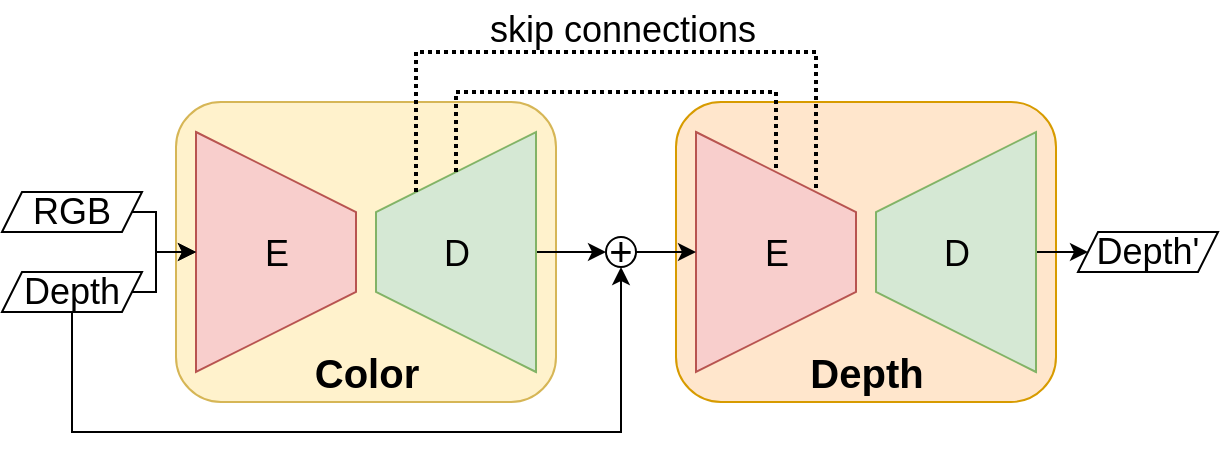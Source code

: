 <mxfile version="20.0.1" type="github">
  <diagram id="bWRVeczF5u0aCZECB4ML" name="Page-1">
    <mxGraphModel dx="1314" dy="768" grid="1" gridSize="10" guides="1" tooltips="1" connect="1" arrows="1" fold="1" page="1" pageScale="1" pageWidth="850" pageHeight="1100" math="0" shadow="0">
      <root>
        <mxCell id="0" />
        <mxCell id="1" parent="0" />
        <mxCell id="ZTz_-8pqN7oCIAOsyh6T-18" value="" style="rounded=1;whiteSpace=wrap;html=1;fillColor=#ffe6cc;strokeColor=#d79b00;" vertex="1" parent="1">
          <mxGeometry x="460" y="155" width="190" height="150" as="geometry" />
        </mxCell>
        <mxCell id="ZTz_-8pqN7oCIAOsyh6T-17" value="" style="rounded=1;whiteSpace=wrap;html=1;fillColor=#fff2cc;strokeColor=#d6b656;" vertex="1" parent="1">
          <mxGeometry x="210" y="155" width="190" height="150" as="geometry" />
        </mxCell>
        <mxCell id="ZTz_-8pqN7oCIAOsyh6T-1" value="" style="shape=trapezoid;perimeter=trapezoidPerimeter;whiteSpace=wrap;html=1;fixedSize=1;rotation=90;size=40;fillColor=#f8cecc;strokeColor=#b85450;" vertex="1" parent="1">
          <mxGeometry x="200" y="190" width="120" height="80" as="geometry" />
        </mxCell>
        <mxCell id="ZTz_-8pqN7oCIAOsyh6T-7" value="" style="shape=trapezoid;perimeter=trapezoidPerimeter;whiteSpace=wrap;html=1;fixedSize=1;rotation=90;size=40;fillColor=#f8cecc;strokeColor=#b85450;" vertex="1" parent="1">
          <mxGeometry x="450" y="190" width="120" height="80" as="geometry" />
        </mxCell>
        <mxCell id="ZTz_-8pqN7oCIAOsyh6T-36" style="edgeStyle=orthogonalEdgeStyle;rounded=0;orthogonalLoop=1;jettySize=auto;html=1;entryX=0;entryY=0.5;entryDx=0;entryDy=0;fontSize=20;endArrow=classic;endFill=1;" edge="1" parent="1" source="ZTz_-8pqN7oCIAOsyh6T-8" target="ZTz_-8pqN7oCIAOsyh6T-34">
          <mxGeometry relative="1" as="geometry" />
        </mxCell>
        <mxCell id="ZTz_-8pqN7oCIAOsyh6T-8" value="" style="shape=trapezoid;perimeter=trapezoidPerimeter;whiteSpace=wrap;html=1;fixedSize=1;rotation=-90;size=40;fillColor=#d5e8d4;strokeColor=#82b366;" vertex="1" parent="1">
          <mxGeometry x="290" y="190" width="120" height="80" as="geometry" />
        </mxCell>
        <mxCell id="ZTz_-8pqN7oCIAOsyh6T-39" style="edgeStyle=orthogonalEdgeStyle;rounded=0;orthogonalLoop=1;jettySize=auto;html=1;fontSize=20;endArrow=classic;endFill=1;" edge="1" parent="1" source="ZTz_-8pqN7oCIAOsyh6T-9" target="ZTz_-8pqN7oCIAOsyh6T-33">
          <mxGeometry relative="1" as="geometry" />
        </mxCell>
        <mxCell id="ZTz_-8pqN7oCIAOsyh6T-9" value="" style="shape=trapezoid;perimeter=trapezoidPerimeter;whiteSpace=wrap;html=1;fixedSize=1;rotation=-90;size=40;fillColor=#d5e8d4;strokeColor=#82b366;" vertex="1" parent="1">
          <mxGeometry x="540" y="190" width="120" height="80" as="geometry" />
        </mxCell>
        <mxCell id="ZTz_-8pqN7oCIAOsyh6T-12" style="edgeStyle=orthogonalEdgeStyle;rounded=0;orthogonalLoop=1;jettySize=auto;html=1;entryX=0.5;entryY=1;entryDx=0;entryDy=0;" edge="1" parent="1" source="ZTz_-8pqN7oCIAOsyh6T-10" target="ZTz_-8pqN7oCIAOsyh6T-1">
          <mxGeometry relative="1" as="geometry">
            <Array as="points">
              <mxPoint x="200" y="210" />
              <mxPoint x="200" y="230" />
            </Array>
          </mxGeometry>
        </mxCell>
        <mxCell id="ZTz_-8pqN7oCIAOsyh6T-10" value="&lt;font style=&quot;font-size: 18px;&quot;&gt;RGB&lt;/font&gt;" style="shape=parallelogram;perimeter=parallelogramPerimeter;whiteSpace=wrap;html=1;fixedSize=1;size=10.0;" vertex="1" parent="1">
          <mxGeometry x="123" y="200" width="70" height="20" as="geometry" />
        </mxCell>
        <mxCell id="ZTz_-8pqN7oCIAOsyh6T-13" style="edgeStyle=orthogonalEdgeStyle;rounded=0;orthogonalLoop=1;jettySize=auto;html=1;entryX=0.5;entryY=1;entryDx=0;entryDy=0;" edge="1" parent="1" source="ZTz_-8pqN7oCIAOsyh6T-11" target="ZTz_-8pqN7oCIAOsyh6T-1">
          <mxGeometry relative="1" as="geometry">
            <Array as="points">
              <mxPoint x="200" y="250" />
              <mxPoint x="200" y="230" />
            </Array>
          </mxGeometry>
        </mxCell>
        <mxCell id="ZTz_-8pqN7oCIAOsyh6T-38" style="edgeStyle=orthogonalEdgeStyle;rounded=0;orthogonalLoop=1;jettySize=auto;html=1;entryX=0.5;entryY=1;entryDx=0;entryDy=0;fontSize=20;endArrow=classic;endFill=1;" edge="1" parent="1" source="ZTz_-8pqN7oCIAOsyh6T-11" target="ZTz_-8pqN7oCIAOsyh6T-34">
          <mxGeometry relative="1" as="geometry">
            <Array as="points">
              <mxPoint x="158" y="320" />
              <mxPoint x="432" y="320" />
            </Array>
          </mxGeometry>
        </mxCell>
        <mxCell id="ZTz_-8pqN7oCIAOsyh6T-11" value="&lt;font style=&quot;font-size: 18px;&quot;&gt;Depth&lt;/font&gt;" style="shape=parallelogram;perimeter=parallelogramPerimeter;whiteSpace=wrap;html=1;fixedSize=1;size=10.0;" vertex="1" parent="1">
          <mxGeometry x="123" y="240" width="70" height="20" as="geometry" />
        </mxCell>
        <mxCell id="ZTz_-8pqN7oCIAOsyh6T-21" value="&lt;b&gt;&lt;font style=&quot;font-size: 20px;&quot;&gt;Color&lt;/font&gt;&lt;/b&gt;" style="text;html=1;align=center;verticalAlign=middle;resizable=0;points=[];autosize=1;strokeColor=none;fillColor=none;" vertex="1" parent="1">
          <mxGeometry x="270" y="280" width="70" height="20" as="geometry" />
        </mxCell>
        <mxCell id="ZTz_-8pqN7oCIAOsyh6T-22" value="&lt;b&gt;&lt;font style=&quot;font-size: 20px;&quot;&gt;Depth&lt;/font&gt;&lt;/b&gt;" style="text;html=1;align=center;verticalAlign=middle;resizable=0;points=[];autosize=1;strokeColor=none;fillColor=none;" vertex="1" parent="1">
          <mxGeometry x="520" y="280" width="70" height="20" as="geometry" />
        </mxCell>
        <mxCell id="ZTz_-8pqN7oCIAOsyh6T-23" value="&lt;font style=&quot;font-size: 18px;&quot;&gt;E&lt;/font&gt;" style="text;html=1;align=center;verticalAlign=middle;resizable=0;points=[];autosize=1;strokeColor=none;fillColor=none;fontSize=20;" vertex="1" parent="1">
          <mxGeometry x="245" y="215" width="30" height="30" as="geometry" />
        </mxCell>
        <mxCell id="ZTz_-8pqN7oCIAOsyh6T-24" value="&lt;font style=&quot;font-size: 18px;&quot;&gt;D&lt;/font&gt;" style="text;html=1;align=center;verticalAlign=middle;resizable=0;points=[];autosize=1;strokeColor=none;fillColor=none;fontSize=20;" vertex="1" parent="1">
          <mxGeometry x="335" y="215" width="30" height="30" as="geometry" />
        </mxCell>
        <mxCell id="ZTz_-8pqN7oCIAOsyh6T-25" value="&lt;font style=&quot;font-size: 18px;&quot;&gt;E&lt;/font&gt;" style="text;html=1;align=center;verticalAlign=middle;resizable=0;points=[];autosize=1;strokeColor=none;fillColor=none;fontSize=20;" vertex="1" parent="1">
          <mxGeometry x="495" y="215" width="30" height="30" as="geometry" />
        </mxCell>
        <mxCell id="ZTz_-8pqN7oCIAOsyh6T-26" value="&lt;font style=&quot;font-size: 18px;&quot;&gt;D&lt;/font&gt;" style="text;html=1;align=center;verticalAlign=middle;resizable=0;points=[];autosize=1;strokeColor=none;fillColor=none;fontSize=20;" vertex="1" parent="1">
          <mxGeometry x="585" y="215" width="30" height="30" as="geometry" />
        </mxCell>
        <mxCell id="ZTz_-8pqN7oCIAOsyh6T-29" value="" style="endArrow=none;dashed=1;html=1;dashPattern=1 1;strokeWidth=2;rounded=0;fontSize=18;exitX=1;exitY=0;exitDx=0;exitDy=0;" edge="1" parent="1" source="ZTz_-8pqN7oCIAOsyh6T-8">
          <mxGeometry width="50" height="50" relative="1" as="geometry">
            <mxPoint x="340" y="110" as="sourcePoint" />
            <mxPoint x="530" y="200" as="targetPoint" />
            <Array as="points">
              <mxPoint x="330" y="130" />
              <mxPoint x="530" y="130" />
            </Array>
          </mxGeometry>
        </mxCell>
        <mxCell id="ZTz_-8pqN7oCIAOsyh6T-30" value="" style="endArrow=none;dashed=1;html=1;dashPattern=1 1;strokeWidth=2;rounded=0;fontSize=18;exitX=1;exitY=0.5;exitDx=0;exitDy=0;entryX=0;entryY=0.5;entryDx=0;entryDy=0;" edge="1" parent="1" source="ZTz_-8pqN7oCIAOsyh6T-8" target="ZTz_-8pqN7oCIAOsyh6T-7">
          <mxGeometry width="50" height="50" relative="1" as="geometry">
            <mxPoint x="340" y="210" as="sourcePoint" />
            <mxPoint x="540" y="210" as="targetPoint" />
            <Array as="points">
              <mxPoint x="350" y="150" />
              <mxPoint x="510" y="150" />
            </Array>
          </mxGeometry>
        </mxCell>
        <mxCell id="ZTz_-8pqN7oCIAOsyh6T-31" value="skip connections" style="text;html=1;align=center;verticalAlign=middle;resizable=0;points=[];autosize=1;strokeColor=none;fillColor=none;fontSize=18;" vertex="1" parent="1">
          <mxGeometry x="358" y="104" width="150" height="30" as="geometry" />
        </mxCell>
        <mxCell id="ZTz_-8pqN7oCIAOsyh6T-33" value="&lt;font style=&quot;font-size: 18px;&quot;&gt;Depth&#39;&lt;/font&gt;" style="shape=parallelogram;perimeter=parallelogramPerimeter;whiteSpace=wrap;html=1;fixedSize=1;size=10.0;" vertex="1" parent="1">
          <mxGeometry x="661" y="220" width="70" height="20" as="geometry" />
        </mxCell>
        <mxCell id="ZTz_-8pqN7oCIAOsyh6T-37" style="edgeStyle=orthogonalEdgeStyle;rounded=0;orthogonalLoop=1;jettySize=auto;html=1;entryX=0.5;entryY=1;entryDx=0;entryDy=0;fontSize=20;endArrow=classic;endFill=1;" edge="1" parent="1" source="ZTz_-8pqN7oCIAOsyh6T-34" target="ZTz_-8pqN7oCIAOsyh6T-7">
          <mxGeometry relative="1" as="geometry" />
        </mxCell>
        <mxCell id="ZTz_-8pqN7oCIAOsyh6T-34" value="&lt;font style=&quot;font-size: 20px;&quot;&gt;+&lt;/font&gt;" style="ellipse;whiteSpace=wrap;html=1;aspect=fixed;fontSize=18;" vertex="1" parent="1">
          <mxGeometry x="425" y="222.5" width="15" height="15" as="geometry" />
        </mxCell>
      </root>
    </mxGraphModel>
  </diagram>
</mxfile>
